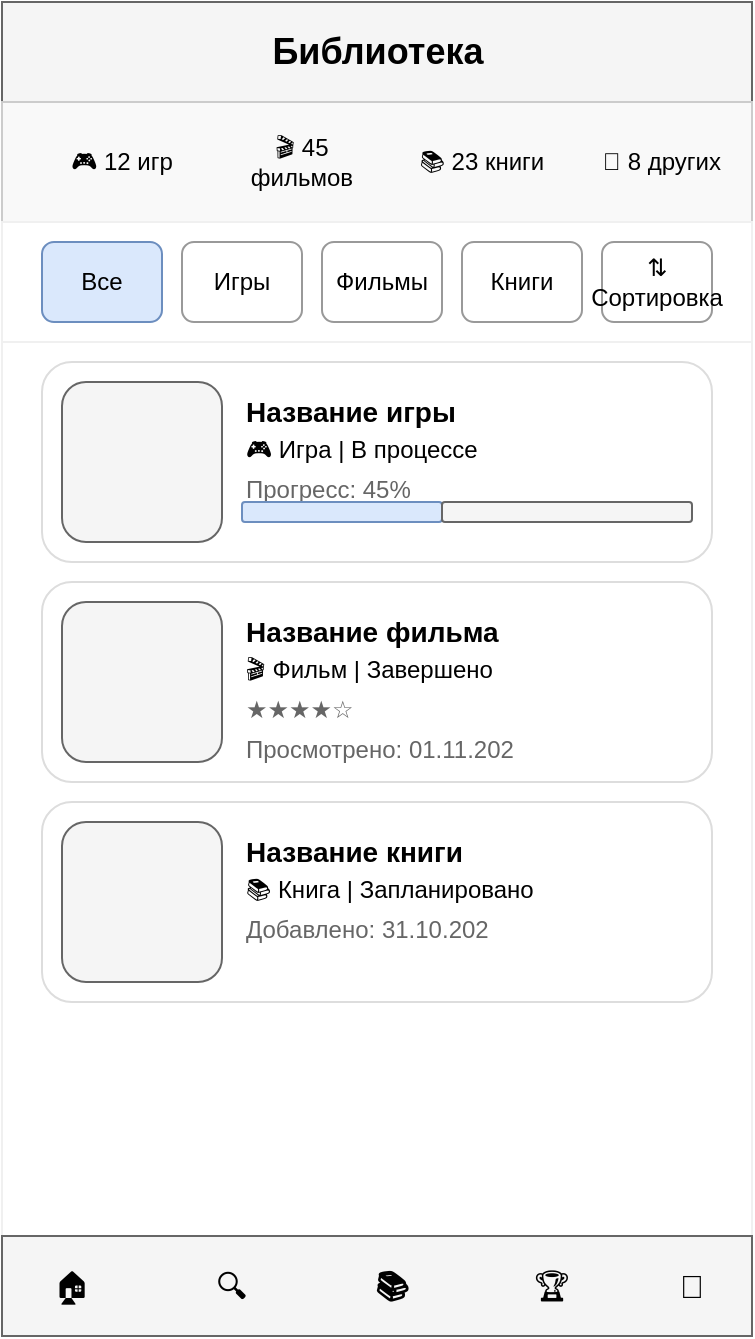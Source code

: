 <mxfile version="21.6.6">
  <diagram name="Страница библиотеки - Мобильная версия" id="library-page-mobile">
    <mxGraphModel dx="375" dy="667" grid="1" gridSize="10" guides="1" tooltips="1" connect="1" arrows="1" fold="1" page="1" pageScale="1" pageWidth="375" pageHeight="667" math="0" shadow="0">
      <root>
        <mxCell id="0" />
        <mxCell id="1" parent="0" />
        <!-- Верхняя панель навигации -->
        <mxCell id="header" value="" style="rounded=0;whiteSpace=wrap;html=1;fillColor=#f5f5f5;strokeColor=#666666;fontColor=#333333;" vertex="1" parent="1">
          <mxGeometry x="0" y="0" width="375" height="50" as="geometry" />
        </mxCell>
        <mxCell id="page_title" value="Библиотека" style="text;html=1;strokeColor=none;fillColor=none;align=center;verticalAlign=middle;whiteSpace=wrap;rounded=0;fontStyle=1;fontSize=18;" vertex="1" parent="1">
          <mxGeometry x="107.5" y="10" width="160" height="30" as="geometry" />
        </mxCell>
        <!-- Статистика библиотеки -->
        <mxCell id="stats_container" value="" style="rounded=0;whiteSpace=wrap;html=1;fillColor=#f9f9f9;strokeColor=#cccccc;" vertex="1" parent="1">
          <mxGeometry x="0" y="50" width="375" height="60" as="geometry" />
        </mxCell>
        <mxCell id="stats_games" value="🎮 12 игр" style="text;html=1;strokeColor=none;fillColor=none;align=center;verticalAlign=middle;whiteSpace=wrap;rounded=0;fontSize=12;" vertex="1" parent="1">
          <mxGeometry x="20" y="65" width="80" height="30" as="geometry" />
        </mxCell>
        <mxCell id="stats_movies" value="🎬 45 фильмов" style="text;html=1;strokeColor=none;fillColor=none;align=center;verticalAlign=middle;whiteSpace=wrap;rounded=0;fontSize=12;" vertex="1" parent="1">
          <mxGeometry x="110" y="65" width="80" height="30" as="geometry" />
        </mxCell>
        <mxCell id="stats_books" value="📚 23 книги" style="text;html=1;strokeColor=none;fillColor=none;align=center;verticalAlign=middle;whiteSpace=wrap;rounded=0;fontSize=12;" vertex="1" parent="1">
          <mxGeometry x="200" y="65" width="80" height="30" as="geometry" />
        </mxCell>
        <mxCell id="stats_other" value="📌 8 других" style="text;html=1;strokeColor=none;fillColor=none;align=center;verticalAlign=middle;whiteSpace=wrap;rounded=0;fontSize=12;" vertex="1" parent="1">
          <mxGeometry x="290" y="65" width="80" height="30" as="geometry" />
        </mxCell>
        <!-- Фильтры и сортировка -->
        <mxCell id="filters_container" value="" style="rounded=0;whiteSpace=wrap;html=1;fillColor=#ffffff;strokeColor=#f0f0f0;" vertex="1" parent="1">
          <mxGeometry x="0" y="110" width="375" height="60" as="geometry" />
        </mxCell>
        <mxCell id="filter_all" value="Все" style="rounded=1;whiteSpace=wrap;html=1;fillColor=#dae8fc;strokeColor=#6c8ebf;fontSize=12;" vertex="1" parent="1">
          <mxGeometry x="20" y="120" width="60" height="40" as="geometry" />
        </mxCell>
        <mxCell id="filter_games" value="Игры" style="rounded=1;whiteSpace=wrap;html=1;fillColor=#ffffff;strokeColor=#999999;fontSize=12;" vertex="1" parent="1">
          <mxGeometry x="90" y="120" width="60" height="40" as="geometry" />
        </mxCell>
        <mxCell id="filter_movies" value="Фильмы" style="rounded=1;whiteSpace=wrap;html=1;fillColor=#ffffff;strokeColor=#999999;fontSize=12;" vertex="1" parent="1">
          <mxGeometry x="160" y="120" width="60" height="40" as="geometry" />
        </mxCell>
        <mxCell id="filter_books" value="Книги" style="rounded=1;whiteSpace=wrap;html=1;fillColor=#ffffff;strokeColor=#999999;fontSize=12;" vertex="1" parent="1">
          <mxGeometry x="230" y="120" width="60" height="40" as="geometry" />
        </mxCell>
        <mxCell id="sort_button" value="⇅ Сортировка" style="rounded=1;whiteSpace=wrap;html=1;fillColor=#ffffff;strokeColor=#999999;fontSize=12;" vertex="1" parent="1">
          <mxGeometry x="300" y="120" width="55" height="40" as="geometry" />
        </mxCell>
        <!-- Список элементов библиотеки -->
        <mxCell id="library_list" value="" style="rounded=0;whiteSpace=wrap;html=1;fillColor=#ffffff;strokeColor=#f0f0f0;" vertex="1" parent="1">
          <mxGeometry x="0" y="170" width="375" height="447" as="geometry" />
        </mxCell>
        <!-- Элемент 1 (В процессе) -->
        <mxCell id="item_1" value="" style="rounded=1;whiteSpace=wrap;html=1;fillColor=#ffffff;strokeColor=#dddddd;" vertex="1" parent="1">
          <mxGeometry x="20" y="180" width="335" height="100" as="geometry" />
        </mxCell>
        <mxCell id="item_1_image" value="" style="rounded=1;whiteSpace=wrap;html=1;fillColor=#f5f5f5;strokeColor=#666666;" vertex="1" parent="1">
          <mxGeometry x="30" y="190" width="80" height="80" as="geometry" />
        </mxCell>
        <mxCell id="item_1_title" value="Название игры" style="text;html=1;strokeColor=none;fillColor=none;align=left;verticalAlign=top;whiteSpace=wrap;rounded=0;fontStyle=1;fontSize=14;" vertex="1" parent="1">
          <mxGeometry x="120" y="190" width="225" height="20" as="geometry" />
        </mxCell>
        <mxCell id="item_1_info" value="🎮 Игра | В процессе" style="text;html=1;strokeColor=none;fillColor=none;align=left;verticalAlign=top;whiteSpace=wrap;rounded=0;fontSize=12;" vertex="1" parent="1">
          <mxGeometry x="120" y="210" width="225" height="20" as="geometry" />
        </mxCell>
        <mxCell id="item_1_progress" value="Прогресс: 45%" style="text;html=1;strokeColor=none;fillColor=none;align=left;verticalAlign=top;whiteSpace=wrap;rounded=0;fontSize=12;fontColor=#666666;" vertex="1" parent="1">
          <mxGeometry x="120" y="230" width="225" height="20" as="geometry" />
        </mxCell>
        <mxCell id="item_1_progress_bar" value="" style="rounded=1;whiteSpace=wrap;html=1;fillColor=#dae8fc;strokeColor=#6c8ebf;" vertex="1" parent="1">
          <mxGeometry x="120" y="250" width="100" height="10" as="geometry" />
        </mxCell>
        <mxCell id="item_1_progress_bar_bg" value="" style="rounded=1;whiteSpace=wrap;html=1;fillColor=#f5f5f5;strokeColor=#666666;" vertex="1" parent="1">
          <mxGeometry x="220" y="250" width="125" height="10" as="geometry" />
        </mxCell>
        <!-- Элемент 2 (Завершено) -->
        <mxCell id="item_2" value="" style="rounded=1;whiteSpace=wrap;html=1;fillColor=#ffffff;strokeColor=#dddddd;" vertex="1" parent="1">
          <mxGeometry x="20" y="290" width="335" height="100" as="geometry" />
        </mxCell>
        <mxCell id="item_2_image" value="" style="rounded=1;whiteSpace=wrap;html=1;fillColor=#f5f5f5;strokeColor=#666666;" vertex="1" parent="1">
          <mxGeometry x="30" y="300" width="80" height="80" as="geometry" />
        </mxCell>
        <mxCell id="item_2_title" value="Название фильма" style="text;html=1;strokeColor=none;fillColor=none;align=left;verticalAlign=top;whiteSpace=wrap;rounded=0;fontStyle=1;fontSize=14;" vertex="1" parent="1">
          <mxGeometry x="120" y="300" width="225" height="20" as="geometry" />
        </mxCell>
        <mxCell id="item_2_info" value="🎬 Фильм | Завершено" style="text;html=1;strokeColor=none;fillColor=none;align=left;verticalAlign=top;whiteSpace=wrap;rounded=0;fontSize=12;" vertex="1" parent="1">
          <mxGeometry x="120" y="320" width="225" height="20" as="geometry" />
        </mxCell>
        <mxCell id="item_2_rating" value="★★★★☆" style="text;html=1;strokeColor=none;fillColor=none;align=left;verticalAlign=top;whiteSpace=wrap;rounded=0;fontSize=12;fontColor=#666666;" vertex="1" parent="1">
          <mxGeometry x="120" y="340" width="225" height="20" as="geometry" />
        </mxCell>
        <mxCell id="item_2_date" value="Просмотрено: 01.11.202" style="text;html=1;strokeColor=none;fillColor=none;align=left;verticalAlign=top;whiteSpace=wrap;rounded=0;fontSize=12;fontColor=#666666;" vertex="1" parent="1">
          <mxGeometry x="120" y="360" width="225" height="20" as="geometry" />
        </mxCell>
        <!-- Элемент 3 (Запланировано) -->
        <mxCell id="item_3" value="" style="rounded=1;whiteSpace=wrap;html=1;fillColor=#ffffff;strokeColor=#dddddd;" vertex="1" parent="1">
          <mxGeometry x="20" y="400" width="335" height="100" as="geometry" />
        </mxCell>
        <mxCell id="item_3_image" value="" style="rounded=1;whiteSpace=wrap;html=1;fillColor=#f5f5f5;strokeColor=#666666;" vertex="1" parent="1">
          <mxGeometry x="30" y="410" width="80" height="80" as="geometry" />
        </mxCell>
        <mxCell id="item_3_title" value="Название книги" style="text;html=1;strokeColor=none;fillColor=none;align=left;verticalAlign=top;whiteSpace=wrap;rounded=0;fontStyle=1;fontSize=14;" vertex="1" parent="1">
          <mxGeometry x="120" y="410" width="225" height="20" as="geometry" />
        </mxCell>
        <mxCell id="item_3_info" value="📚 Книга | Запланировано" style="text;html=1;strokeColor=none;fillColor=none;align=left;verticalAlign=top;whiteSpace=wrap;rounded=0;fontSize=12;" vertex="1" parent="1">
          <mxGeometry x="120" y="430" width="225" height="20" as="geometry" />
        </mxCell>
        <mxCell id="item_3_status" value="Добавлено: 31.10.202" style="text;html=1;strokeColor=none;fillColor=none;align=left;verticalAlign=top;whiteSpace=wrap;rounded=0;fontSize=12;fontColor=#666666;" vertex="1" parent="1">
          <mxGeometry x="120" y="450" width="225" height="20" as="geometry" />
        </mxCell>
        <!-- Нижняя навигационная панель -->
        <mxCell id="bottom_nav" value="" style="rounded=0;whiteSpace=wrap;html=1;fillColor=#f5f5f5;strokeColor=#666666;fontColor=#333333;" vertex="1" parent="1">
          <mxGeometry x="0" y="617" width="375" height="50" as="geometry" />
        </mxCell>
        <mxCell id="nav_home" value="🏠" style="text;html=1;strokeColor=none;fillColor=none;align=center;verticalAlign=middle;whiteSpace=wrap;rounded=0;fontSize=16;" vertex="1" parent="1">
          <mxGeometry x="20" y="627" width="30" height="30" as="geometry" />
        </mxCell>
        <mxCell id="nav_search" value="🔍" style="text;html=1;strokeColor=none;fillColor=none;align=center;verticalAlign=middle;whiteSpace=wrap;rounded=0;fontSize=16;" vertex="1" parent="1">
          <mxGeometry x="100" y="627" width="30" height="30" as="geometry" />
        </mxCell>
        <mxCell id="nav_library" value="📚" style="text;html=1;strokeColor=none;fillColor=none;align=center;verticalAlign=middle;whiteSpace=wrap;rounded=0;fontSize=16;fontStyle=1" vertex="1" parent="1">
          <mxGeometry x="180" y="627" width="30" height="30" as="geometry" />
        </mxCell>
        <mxCell id="nav_achievements" value="🏆" style="text;html=1;strokeColor=none;fillColor=none;align=center;verticalAlign=middle;whiteSpace=wrap;rounded=0;fontSize=16;" vertex="1" parent="1">
          <mxGeometry x="260" y="627" width="30" height="30" as="geometry" />
        </mxCell>
        <mxCell id="nav_profile" value="👤" style="text;html=1;strokeColor=none;fillColor=none;align=center;verticalAlign=middle;whiteSpace=wrap;rounded=0;fontSize=16;" vertex="1" parent="1">
          <mxGeometry x="330" y="627" width="30" height="30" as="geometry" />
        </mxCell>
      </root>
    </mxGraphModel>
  </diagram>
</mxfile>